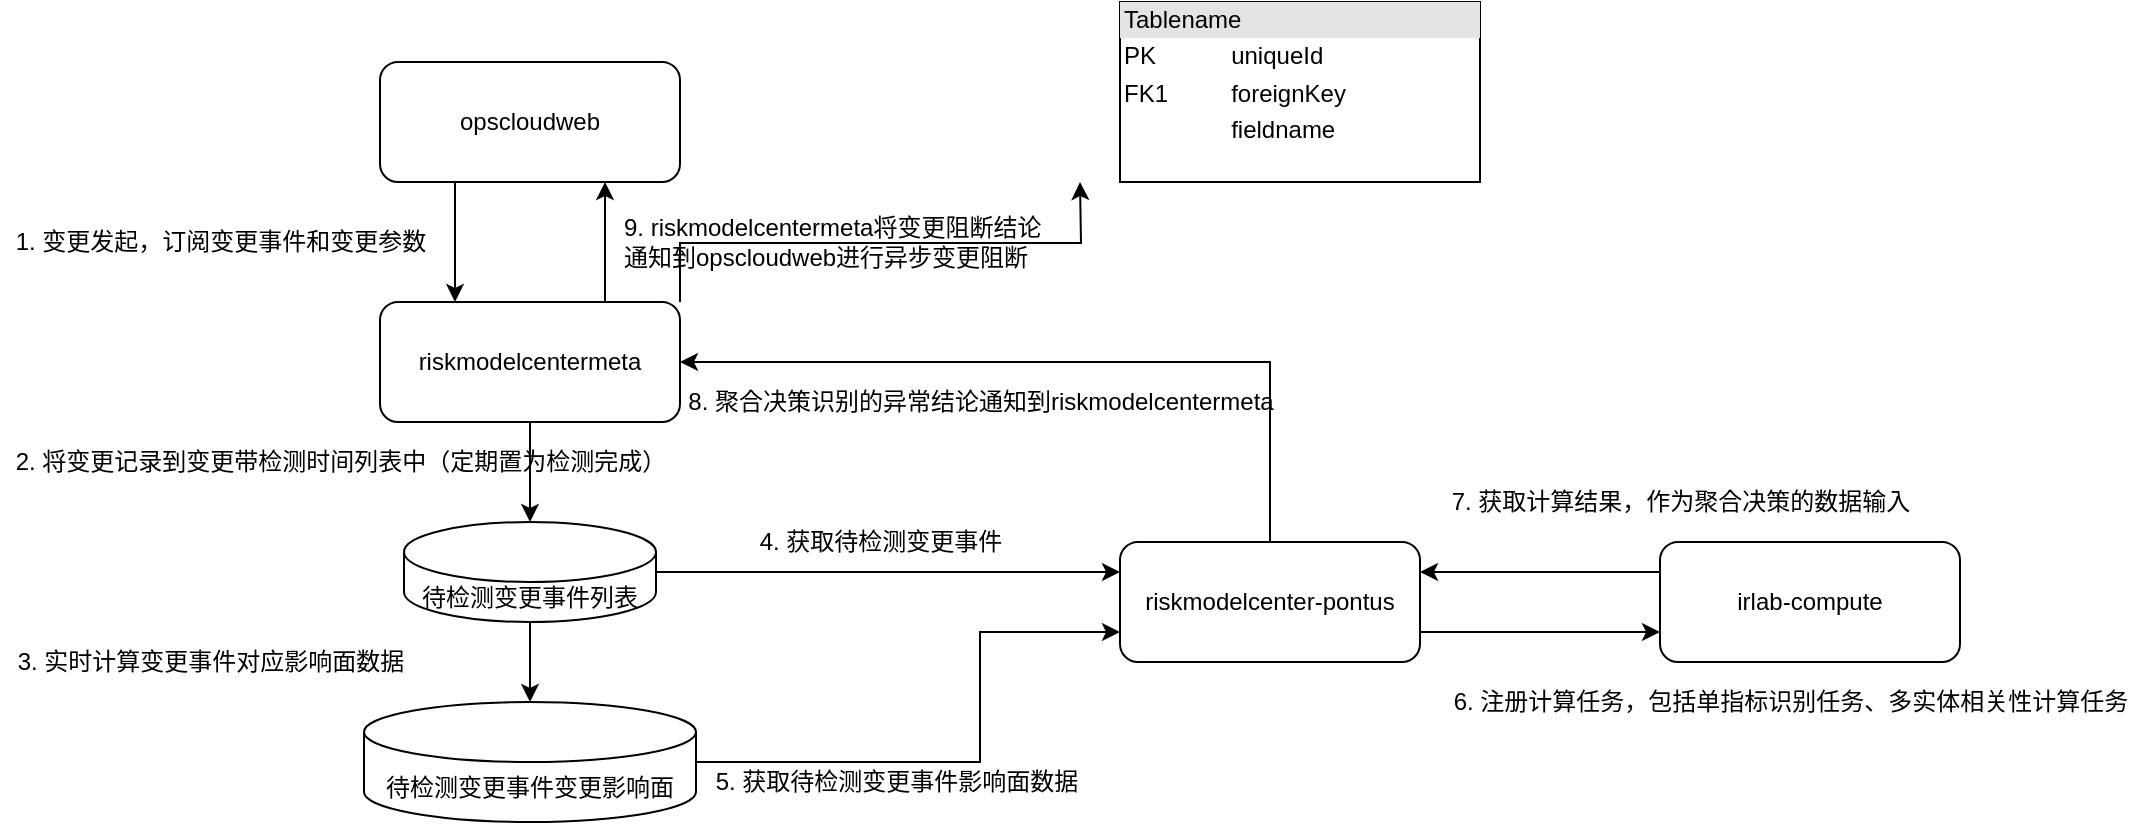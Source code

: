 <mxfile version="14.6.3" type="github">
  <diagram id="bo5MixadzhySrjbk98CX" name="Page-1">
    <mxGraphModel dx="1489" dy="877" grid="1" gridSize="10" guides="1" tooltips="1" connect="1" arrows="1" fold="1" page="1" pageScale="1" pageWidth="827" pageHeight="1169" math="0" shadow="0">
      <root>
        <mxCell id="0" />
        <mxCell id="1" parent="0" />
        <mxCell id="lt_TTrOmCf9Bc8KUs0zB-25" style="edgeStyle=orthogonalEdgeStyle;rounded=0;orthogonalLoop=1;jettySize=auto;html=1;exitX=0.5;exitY=0;exitDx=0;exitDy=0;entryX=1;entryY=0.5;entryDx=0;entryDy=0;" edge="1" parent="1" source="lt_TTrOmCf9Bc8KUs0zB-1" target="lt_TTrOmCf9Bc8KUs0zB-2">
          <mxGeometry relative="1" as="geometry" />
        </mxCell>
        <mxCell id="lt_TTrOmCf9Bc8KUs0zB-30" style="edgeStyle=orthogonalEdgeStyle;rounded=0;orthogonalLoop=1;jettySize=auto;html=1;exitX=1;exitY=0.75;exitDx=0;exitDy=0;entryX=0;entryY=0.75;entryDx=0;entryDy=0;" edge="1" parent="1" source="lt_TTrOmCf9Bc8KUs0zB-1" target="lt_TTrOmCf9Bc8KUs0zB-4">
          <mxGeometry relative="1" as="geometry" />
        </mxCell>
        <mxCell id="lt_TTrOmCf9Bc8KUs0zB-1" value="riskmodelcenter-pontus" style="rounded=1;whiteSpace=wrap;html=1;" vertex="1" parent="1">
          <mxGeometry x="610" y="430" width="150" height="60" as="geometry" />
        </mxCell>
        <mxCell id="lt_TTrOmCf9Bc8KUs0zB-20" style="edgeStyle=orthogonalEdgeStyle;rounded=0;orthogonalLoop=1;jettySize=auto;html=1;exitX=0.5;exitY=1;exitDx=0;exitDy=0;" edge="1" parent="1" source="lt_TTrOmCf9Bc8KUs0zB-2" target="lt_TTrOmCf9Bc8KUs0zB-7">
          <mxGeometry relative="1" as="geometry" />
        </mxCell>
        <mxCell id="lt_TTrOmCf9Bc8KUs0zB-36" style="edgeStyle=orthogonalEdgeStyle;rounded=0;orthogonalLoop=1;jettySize=auto;html=1;exitX=0.75;exitY=0;exitDx=0;exitDy=0;entryX=0.75;entryY=1;entryDx=0;entryDy=0;" edge="1" parent="1" source="lt_TTrOmCf9Bc8KUs0zB-2" target="lt_TTrOmCf9Bc8KUs0zB-3">
          <mxGeometry relative="1" as="geometry" />
        </mxCell>
        <mxCell id="lt_TTrOmCf9Bc8KUs0zB-38" style="edgeStyle=orthogonalEdgeStyle;rounded=0;orthogonalLoop=1;jettySize=auto;html=1;exitX=1;exitY=0;exitDx=0;exitDy=0;" edge="1" parent="1" source="lt_TTrOmCf9Bc8KUs0zB-2">
          <mxGeometry relative="1" as="geometry">
            <mxPoint x="590" y="250" as="targetPoint" />
          </mxGeometry>
        </mxCell>
        <mxCell id="lt_TTrOmCf9Bc8KUs0zB-2" value="riskmodelcentermeta" style="rounded=1;whiteSpace=wrap;html=1;" vertex="1" parent="1">
          <mxGeometry x="240" y="310" width="150" height="60" as="geometry" />
        </mxCell>
        <mxCell id="lt_TTrOmCf9Bc8KUs0zB-35" style="edgeStyle=orthogonalEdgeStyle;rounded=0;orthogonalLoop=1;jettySize=auto;html=1;exitX=0.25;exitY=1;exitDx=0;exitDy=0;entryX=0.25;entryY=0;entryDx=0;entryDy=0;" edge="1" parent="1" source="lt_TTrOmCf9Bc8KUs0zB-3" target="lt_TTrOmCf9Bc8KUs0zB-2">
          <mxGeometry relative="1" as="geometry" />
        </mxCell>
        <mxCell id="lt_TTrOmCf9Bc8KUs0zB-3" value="opscloudweb" style="rounded=1;whiteSpace=wrap;html=1;" vertex="1" parent="1">
          <mxGeometry x="240" y="190" width="150" height="60" as="geometry" />
        </mxCell>
        <mxCell id="lt_TTrOmCf9Bc8KUs0zB-31" style="edgeStyle=orthogonalEdgeStyle;rounded=0;orthogonalLoop=1;jettySize=auto;html=1;exitX=0;exitY=0.25;exitDx=0;exitDy=0;entryX=1;entryY=0.25;entryDx=0;entryDy=0;" edge="1" parent="1" source="lt_TTrOmCf9Bc8KUs0zB-4" target="lt_TTrOmCf9Bc8KUs0zB-1">
          <mxGeometry relative="1" as="geometry" />
        </mxCell>
        <mxCell id="lt_TTrOmCf9Bc8KUs0zB-4" value="irlab-compute" style="rounded=1;whiteSpace=wrap;html=1;" vertex="1" parent="1">
          <mxGeometry x="880" y="430" width="150" height="60" as="geometry" />
        </mxCell>
        <mxCell id="lt_TTrOmCf9Bc8KUs0zB-6" value="1. 变更发起，订阅变更事件和变更参数" style="text;html=1;align=center;verticalAlign=middle;resizable=0;points=[];autosize=1;strokeColor=none;" vertex="1" parent="1">
          <mxGeometry x="50" y="270" width="220" height="20" as="geometry" />
        </mxCell>
        <mxCell id="lt_TTrOmCf9Bc8KUs0zB-14" style="edgeStyle=orthogonalEdgeStyle;rounded=0;orthogonalLoop=1;jettySize=auto;html=1;exitX=1;exitY=0.5;exitDx=0;exitDy=0;exitPerimeter=0;entryX=0;entryY=0.25;entryDx=0;entryDy=0;" edge="1" parent="1" source="lt_TTrOmCf9Bc8KUs0zB-7" target="lt_TTrOmCf9Bc8KUs0zB-1">
          <mxGeometry relative="1" as="geometry" />
        </mxCell>
        <mxCell id="lt_TTrOmCf9Bc8KUs0zB-21" style="edgeStyle=orthogonalEdgeStyle;rounded=0;orthogonalLoop=1;jettySize=auto;html=1;exitX=0.5;exitY=1;exitDx=0;exitDy=0;exitPerimeter=0;entryX=0.5;entryY=0;entryDx=0;entryDy=0;entryPerimeter=0;" edge="1" parent="1" source="lt_TTrOmCf9Bc8KUs0zB-7" target="lt_TTrOmCf9Bc8KUs0zB-10">
          <mxGeometry relative="1" as="geometry" />
        </mxCell>
        <mxCell id="lt_TTrOmCf9Bc8KUs0zB-7" value="待检测变更事件列表" style="shape=cylinder3;whiteSpace=wrap;html=1;boundedLbl=1;backgroundOutline=1;size=15;" vertex="1" parent="1">
          <mxGeometry x="252" y="420" width="126" height="50" as="geometry" />
        </mxCell>
        <mxCell id="lt_TTrOmCf9Bc8KUs0zB-22" style="edgeStyle=orthogonalEdgeStyle;rounded=0;orthogonalLoop=1;jettySize=auto;html=1;exitX=1;exitY=0.5;exitDx=0;exitDy=0;exitPerimeter=0;entryX=0;entryY=0.75;entryDx=0;entryDy=0;" edge="1" parent="1" source="lt_TTrOmCf9Bc8KUs0zB-10" target="lt_TTrOmCf9Bc8KUs0zB-1">
          <mxGeometry relative="1" as="geometry">
            <Array as="points">
              <mxPoint x="540" y="540" />
              <mxPoint x="540" y="475" />
            </Array>
          </mxGeometry>
        </mxCell>
        <mxCell id="lt_TTrOmCf9Bc8KUs0zB-10" value="待检测变更事件变更影响面" style="shape=cylinder3;whiteSpace=wrap;html=1;boundedLbl=1;backgroundOutline=1;size=15;" vertex="1" parent="1">
          <mxGeometry x="232" y="510" width="166" height="60" as="geometry" />
        </mxCell>
        <mxCell id="lt_TTrOmCf9Bc8KUs0zB-26" value="2. 将变更记录到变更带检测时间列表中（定期置为检测完成）" style="text;html=1;align=center;verticalAlign=middle;resizable=0;points=[];autosize=1;strokeColor=none;" vertex="1" parent="1">
          <mxGeometry x="50" y="380" width="340" height="20" as="geometry" />
        </mxCell>
        <mxCell id="lt_TTrOmCf9Bc8KUs0zB-27" value="3. 实时计算变更事件对应影响面数据" style="text;html=1;align=center;verticalAlign=middle;resizable=0;points=[];autosize=1;strokeColor=none;" vertex="1" parent="1">
          <mxGeometry x="50" y="480" width="210" height="20" as="geometry" />
        </mxCell>
        <mxCell id="lt_TTrOmCf9Bc8KUs0zB-28" value="4. 获取待检测变更事件" style="text;html=1;align=center;verticalAlign=middle;resizable=0;points=[];autosize=1;strokeColor=none;" vertex="1" parent="1">
          <mxGeometry x="420" y="420" width="140" height="20" as="geometry" />
        </mxCell>
        <mxCell id="lt_TTrOmCf9Bc8KUs0zB-29" value="5. 获取待检测变更事件影响面数据" style="text;html=1;align=center;verticalAlign=middle;resizable=0;points=[];autosize=1;strokeColor=none;" vertex="1" parent="1">
          <mxGeometry x="398" y="540" width="200" height="20" as="geometry" />
        </mxCell>
        <mxCell id="lt_TTrOmCf9Bc8KUs0zB-32" value="6. 注册计算任务，包括单指标识别任务、多实体相关性计算任务" style="text;html=1;align=center;verticalAlign=middle;resizable=0;points=[];autosize=1;strokeColor=none;" vertex="1" parent="1">
          <mxGeometry x="770" y="500" width="350" height="20" as="geometry" />
        </mxCell>
        <mxCell id="lt_TTrOmCf9Bc8KUs0zB-33" value="7. 获取计算结果，作为聚合决策的数据输入" style="text;html=1;align=center;verticalAlign=middle;resizable=0;points=[];autosize=1;strokeColor=none;" vertex="1" parent="1">
          <mxGeometry x="770" y="400" width="240" height="20" as="geometry" />
        </mxCell>
        <mxCell id="lt_TTrOmCf9Bc8KUs0zB-34" value="8. 聚合决策识别的异常结论通知到riskmodelcentermeta" style="text;html=1;align=center;verticalAlign=middle;resizable=0;points=[];autosize=1;strokeColor=none;" vertex="1" parent="1">
          <mxGeometry x="385" y="350" width="310" height="20" as="geometry" />
        </mxCell>
        <mxCell id="lt_TTrOmCf9Bc8KUs0zB-37" value="9. riskmodelcentermeta将变更阻断结论&lt;br&gt;通知到opscloudweb进行异步变更阻断" style="text;html=1;align=left;verticalAlign=middle;resizable=0;points=[];autosize=1;strokeColor=none;" vertex="1" parent="1">
          <mxGeometry x="360" y="265" width="220" height="30" as="geometry" />
        </mxCell>
        <mxCell id="lt_TTrOmCf9Bc8KUs0zB-39" value="&lt;div style=&quot;box-sizing:border-box;width:100%;background:#e4e4e4;padding:2px;&quot;&gt;Tablename&lt;/div&gt;&lt;table style=&quot;width:100%;font-size:1em;&quot; cellpadding=&quot;2&quot; cellspacing=&quot;0&quot;&gt;&lt;tr&gt;&lt;td&gt;PK&lt;/td&gt;&lt;td&gt;uniqueId&lt;/td&gt;&lt;/tr&gt;&lt;tr&gt;&lt;td&gt;FK1&lt;/td&gt;&lt;td&gt;foreignKey&lt;/td&gt;&lt;/tr&gt;&lt;tr&gt;&lt;td&gt;&lt;/td&gt;&lt;td&gt;fieldname&lt;/td&gt;&lt;/tr&gt;&lt;/table&gt;" style="verticalAlign=top;align=left;overflow=fill;html=1;" vertex="1" parent="1">
          <mxGeometry x="610" y="160" width="180" height="90" as="geometry" />
        </mxCell>
      </root>
    </mxGraphModel>
  </diagram>
</mxfile>
